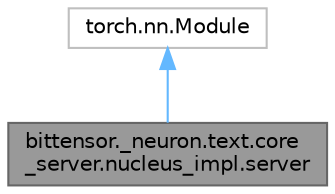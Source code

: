 digraph "bittensor._neuron.text.core_server.nucleus_impl.server"
{
 // LATEX_PDF_SIZE
  bgcolor="transparent";
  edge [fontname=Helvetica,fontsize=10,labelfontname=Helvetica,labelfontsize=10];
  node [fontname=Helvetica,fontsize=10,shape=box,height=0.2,width=0.4];
  Node1 [label="bittensor._neuron.text.core\l_server.nucleus_impl.server",height=0.2,width=0.4,color="gray40", fillcolor="grey60", style="filled", fontcolor="black",tooltip=" "];
  Node2 -> Node1 [dir="back",color="steelblue1",style="solid"];
  Node2 [label="torch.nn.Module",height=0.2,width=0.4,color="grey75", fillcolor="white", style="filled",tooltip=" "];
}

